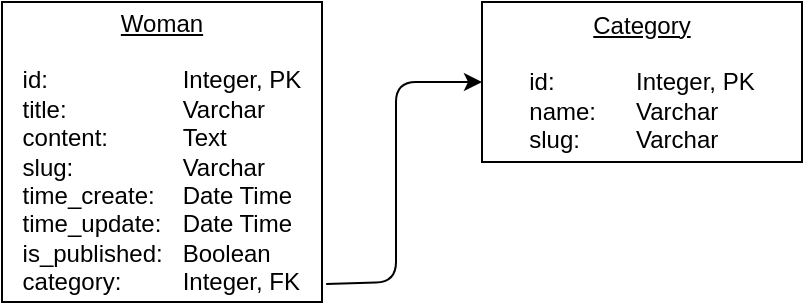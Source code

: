 <mxfile>
    <diagram id="dhYuyPz8pv7jfcNZdSZK" name="Page-1">
        <mxGraphModel dx="539" dy="890" grid="1" gridSize="10" guides="1" tooltips="1" connect="1" arrows="1" fold="1" page="1" pageScale="1" pageWidth="850" pageHeight="1100" math="0" shadow="0">
            <root>
                <mxCell id="0"/>
                <mxCell id="1" parent="0"/>
                <mxCell id="2" value="&lt;div style=&quot;&quot;&gt;&lt;span style=&quot;background-color: initial;&quot;&gt;&lt;u&gt;Woman&lt;/u&gt;&lt;/span&gt;&lt;/div&gt;&lt;div style=&quot;&quot;&gt;&lt;span style=&quot;background-color: initial;&quot;&gt;&lt;br&gt;&lt;/span&gt;&lt;/div&gt;&lt;div style=&quot;text-align: left;&quot;&gt;&lt;span style=&quot;background-color: initial;&quot;&gt;id:&lt;/span&gt;&lt;span style=&quot;background-color: initial; white-space: pre;&quot;&gt;&#9;&lt;span style=&quot;white-space: pre;&quot;&gt;&#9;&lt;/span&gt;&lt;span style=&quot;white-space: pre;&quot;&gt;&#9;&lt;/span&gt;&lt;/span&gt;&lt;span style=&quot;background-color: initial;&quot;&gt;Integer, PK&lt;/span&gt;&lt;/div&gt;&lt;div style=&quot;text-align: left;&quot;&gt;&lt;span style=&quot;background-color: initial;&quot;&gt;title:&lt;/span&gt;&lt;span style=&quot;background-color: initial; white-space: pre;&quot;&gt;&#9;&lt;span style=&quot;white-space: pre;&quot;&gt;&#9;&lt;/span&gt;&lt;span style=&quot;white-space: pre;&quot;&gt;&#9;&lt;/span&gt;&lt;/span&gt;&lt;span style=&quot;background-color: initial;&quot;&gt;Varchar&lt;/span&gt;&lt;/div&gt;&lt;div style=&quot;text-align: left;&quot;&gt;content: &lt;span style=&quot;white-space: pre;&quot;&gt;&#9;&lt;/span&gt;&lt;span style=&quot;white-space: pre;&quot;&gt;&#9;&lt;/span&gt;Text&lt;/div&gt;&lt;div style=&quot;text-align: left;&quot;&gt;slug:&lt;span style=&quot;white-space: pre;&quot;&gt;&#9;&lt;/span&gt;&lt;span style=&quot;white-space: pre;&quot;&gt;&#9;&lt;/span&gt;Varchar&lt;/div&gt;&lt;div style=&quot;text-align: left;&quot;&gt;time_create: &lt;span style=&quot;white-space: pre;&quot;&gt;&#9;&lt;/span&gt;Date Time&lt;/div&gt;&lt;div style=&quot;text-align: left;&quot;&gt;time_update: &lt;span style=&quot;white-space: pre;&quot;&gt;&#9;&lt;/span&gt;Date Time&lt;/div&gt;&lt;div style=&quot;text-align: left;&quot;&gt;is_published: &lt;span style=&quot;white-space: pre;&quot;&gt;&#9;&lt;/span&gt;Boolean&lt;/div&gt;&lt;div style=&quot;text-align: left;&quot;&gt;category:&lt;span style=&quot;white-space: pre;&quot;&gt;&#9;&lt;/span&gt;&lt;span style=&quot;white-space: pre;&quot;&gt;&#9;&lt;/span&gt;Integer, FK&lt;/div&gt;" style="rounded=0;whiteSpace=wrap;html=1;" parent="1" vertex="1">
                    <mxGeometry x="40" y="280" width="160" height="150" as="geometry"/>
                </mxCell>
                <mxCell id="3" value="&lt;u&gt;Category&lt;/u&gt;&lt;br&gt;&lt;br&gt;&lt;div style=&quot;text-align: left;&quot;&gt;id:&lt;span style=&quot;white-space: pre;&quot;&gt;&#9;&lt;/span&gt;&lt;span style=&quot;white-space: pre;&quot;&gt;&#9;&lt;/span&gt;Integer, PK&lt;/div&gt;&lt;div style=&quot;text-align: left;&quot;&gt;name:&lt;span style=&quot;white-space: pre;&quot;&gt;&#9;&lt;/span&gt;Varchar&lt;/div&gt;&lt;div style=&quot;text-align: left;&quot;&gt;slug:&lt;span style=&quot;white-space: pre;&quot;&gt;&#9;&lt;/span&gt;Varchar&lt;/div&gt;" style="rounded=0;whiteSpace=wrap;html=1;" parent="1" vertex="1">
                    <mxGeometry x="280" y="280" width="160" height="80" as="geometry"/>
                </mxCell>
                <mxCell id="6" value="" style="endArrow=classic;html=1;exitX=1.013;exitY=0.94;exitDx=0;exitDy=0;exitPerimeter=0;" parent="1" source="2" target="3" edge="1">
                    <mxGeometry width="50" height="50" relative="1" as="geometry">
                        <mxPoint x="207" y="419" as="sourcePoint"/>
                        <mxPoint x="267" y="379" as="targetPoint"/>
                        <Array as="points">
                            <mxPoint x="237" y="420"/>
                            <mxPoint x="237" y="320"/>
                        </Array>
                    </mxGeometry>
                </mxCell>
            </root>
        </mxGraphModel>
    </diagram>
</mxfile>